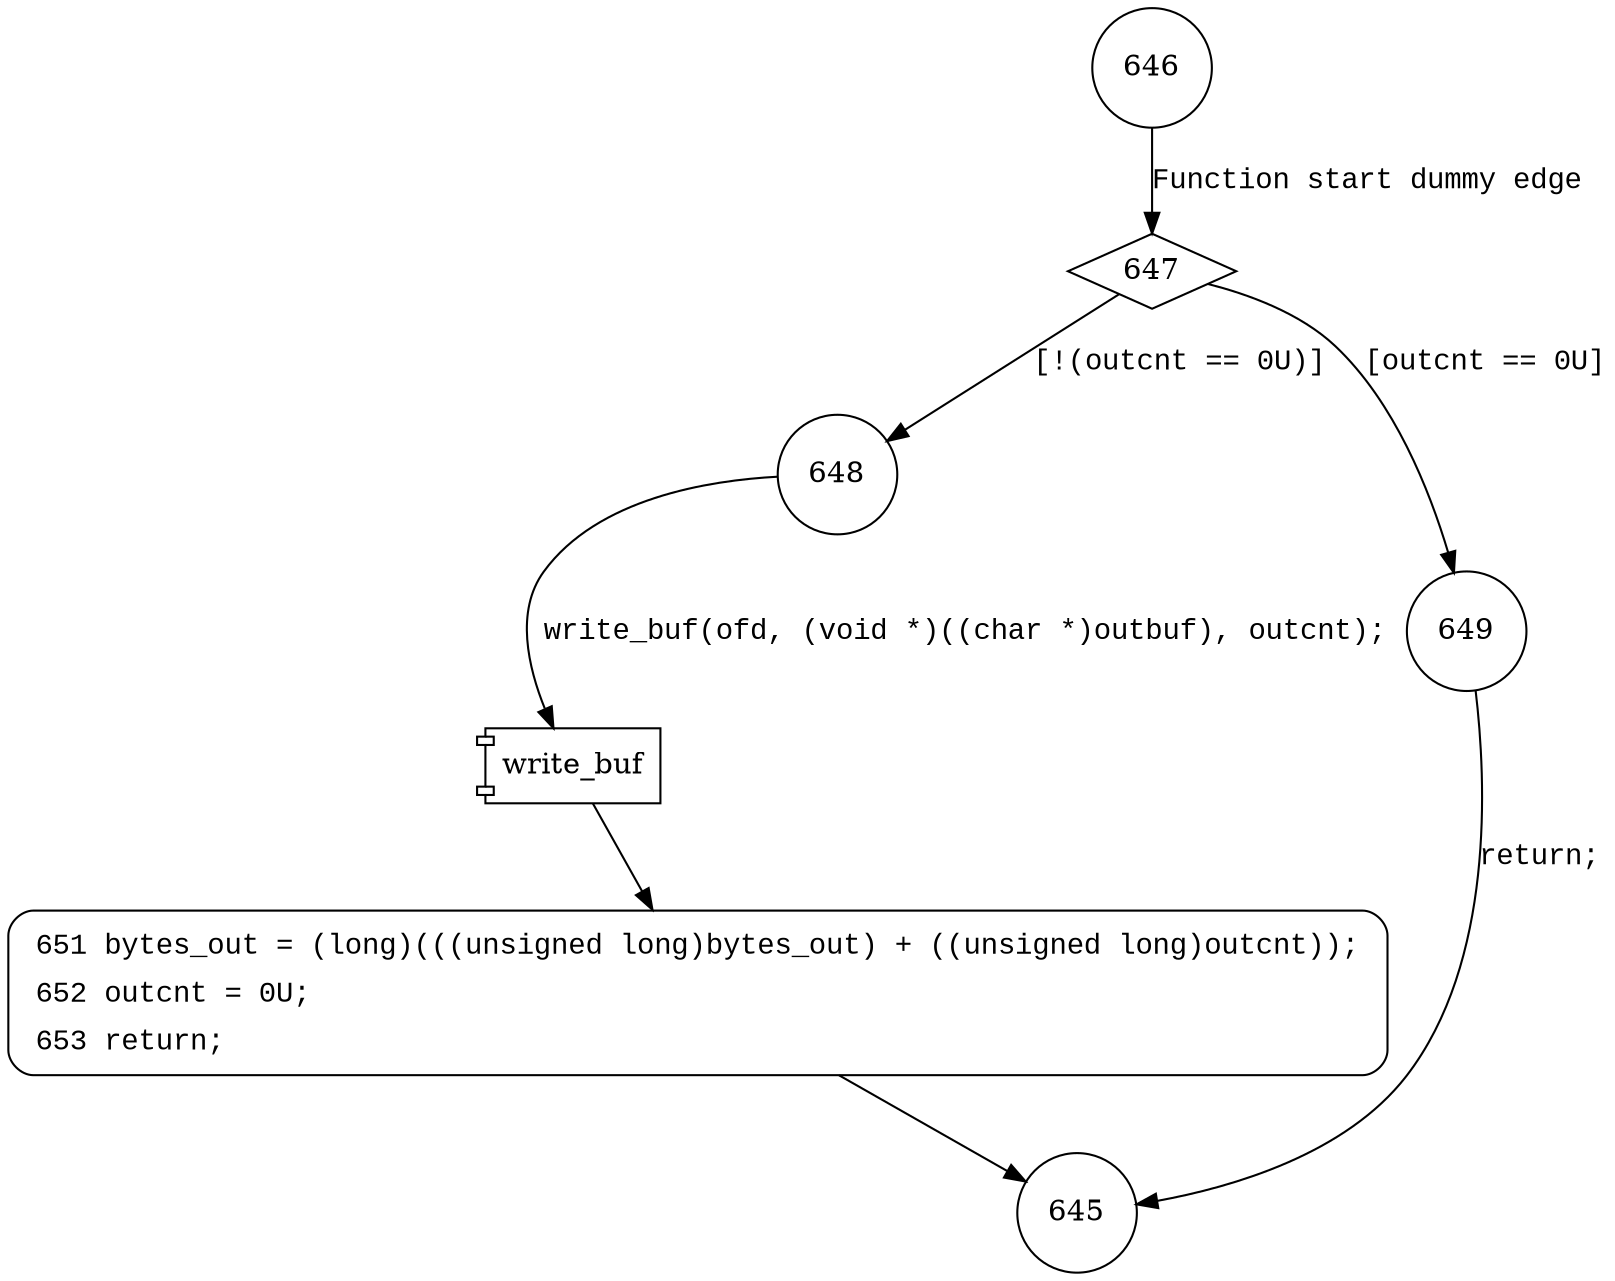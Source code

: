 digraph flush_outbuf {
646 [shape="circle"]
647 [shape="diamond"]
648 [shape="circle"]
649 [shape="circle"]
651 [shape="circle"]
645 [shape="circle"]
651 [style="filled,bold" penwidth="1" fillcolor="white" fontname="Courier New" shape="Mrecord" label=<<table border="0" cellborder="0" cellpadding="3" bgcolor="white"><tr><td align="right">651</td><td align="left">bytes_out = (long)(((unsigned long)bytes_out) + ((unsigned long)outcnt));</td></tr><tr><td align="right">652</td><td align="left">outcnt = 0U;</td></tr><tr><td align="right">653</td><td align="left">return;</td></tr></table>>]
651 -> 645[label=""]
646 -> 647 [label="Function start dummy edge" fontname="Courier New"]
647 -> 648 [label="[!(outcnt == 0U)]" fontname="Courier New"]
647 -> 649 [label="[outcnt == 0U]" fontname="Courier New"]
100206 [shape="component" label="write_buf"]
648 -> 100206 [label="write_buf(ofd, (void *)((char *)outbuf), outcnt);" fontname="Courier New"]
100206 -> 651 [label="" fontname="Courier New"]
649 -> 645 [label="return;" fontname="Courier New"]
}